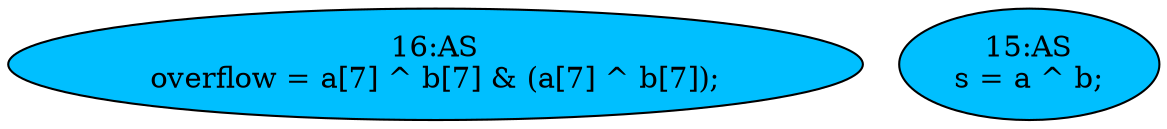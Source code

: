 strict digraph "compose( ,  )" {
	node [label="\N"];
	"16:AS"	[ast="<pyverilog.vparser.ast.Assign object at 0x7f971c38ec10>",
		def_var="['overflow']",
		fillcolor=deepskyblue,
		label="16:AS
overflow = a[7] ^ b[7] & (a[7] ^ b[7]);",
		statements="[]",
		style=filled,
		typ=Assign,
		use_var="['a', 'b', 'a', 'b']"];
	"15:AS"	[ast="<pyverilog.vparser.ast.Assign object at 0x7f971c396950>",
		def_var="['s']",
		fillcolor=deepskyblue,
		label="15:AS
s = a ^ b;",
		statements="[]",
		style=filled,
		typ=Assign,
		use_var="['a', 'b']"];
}
